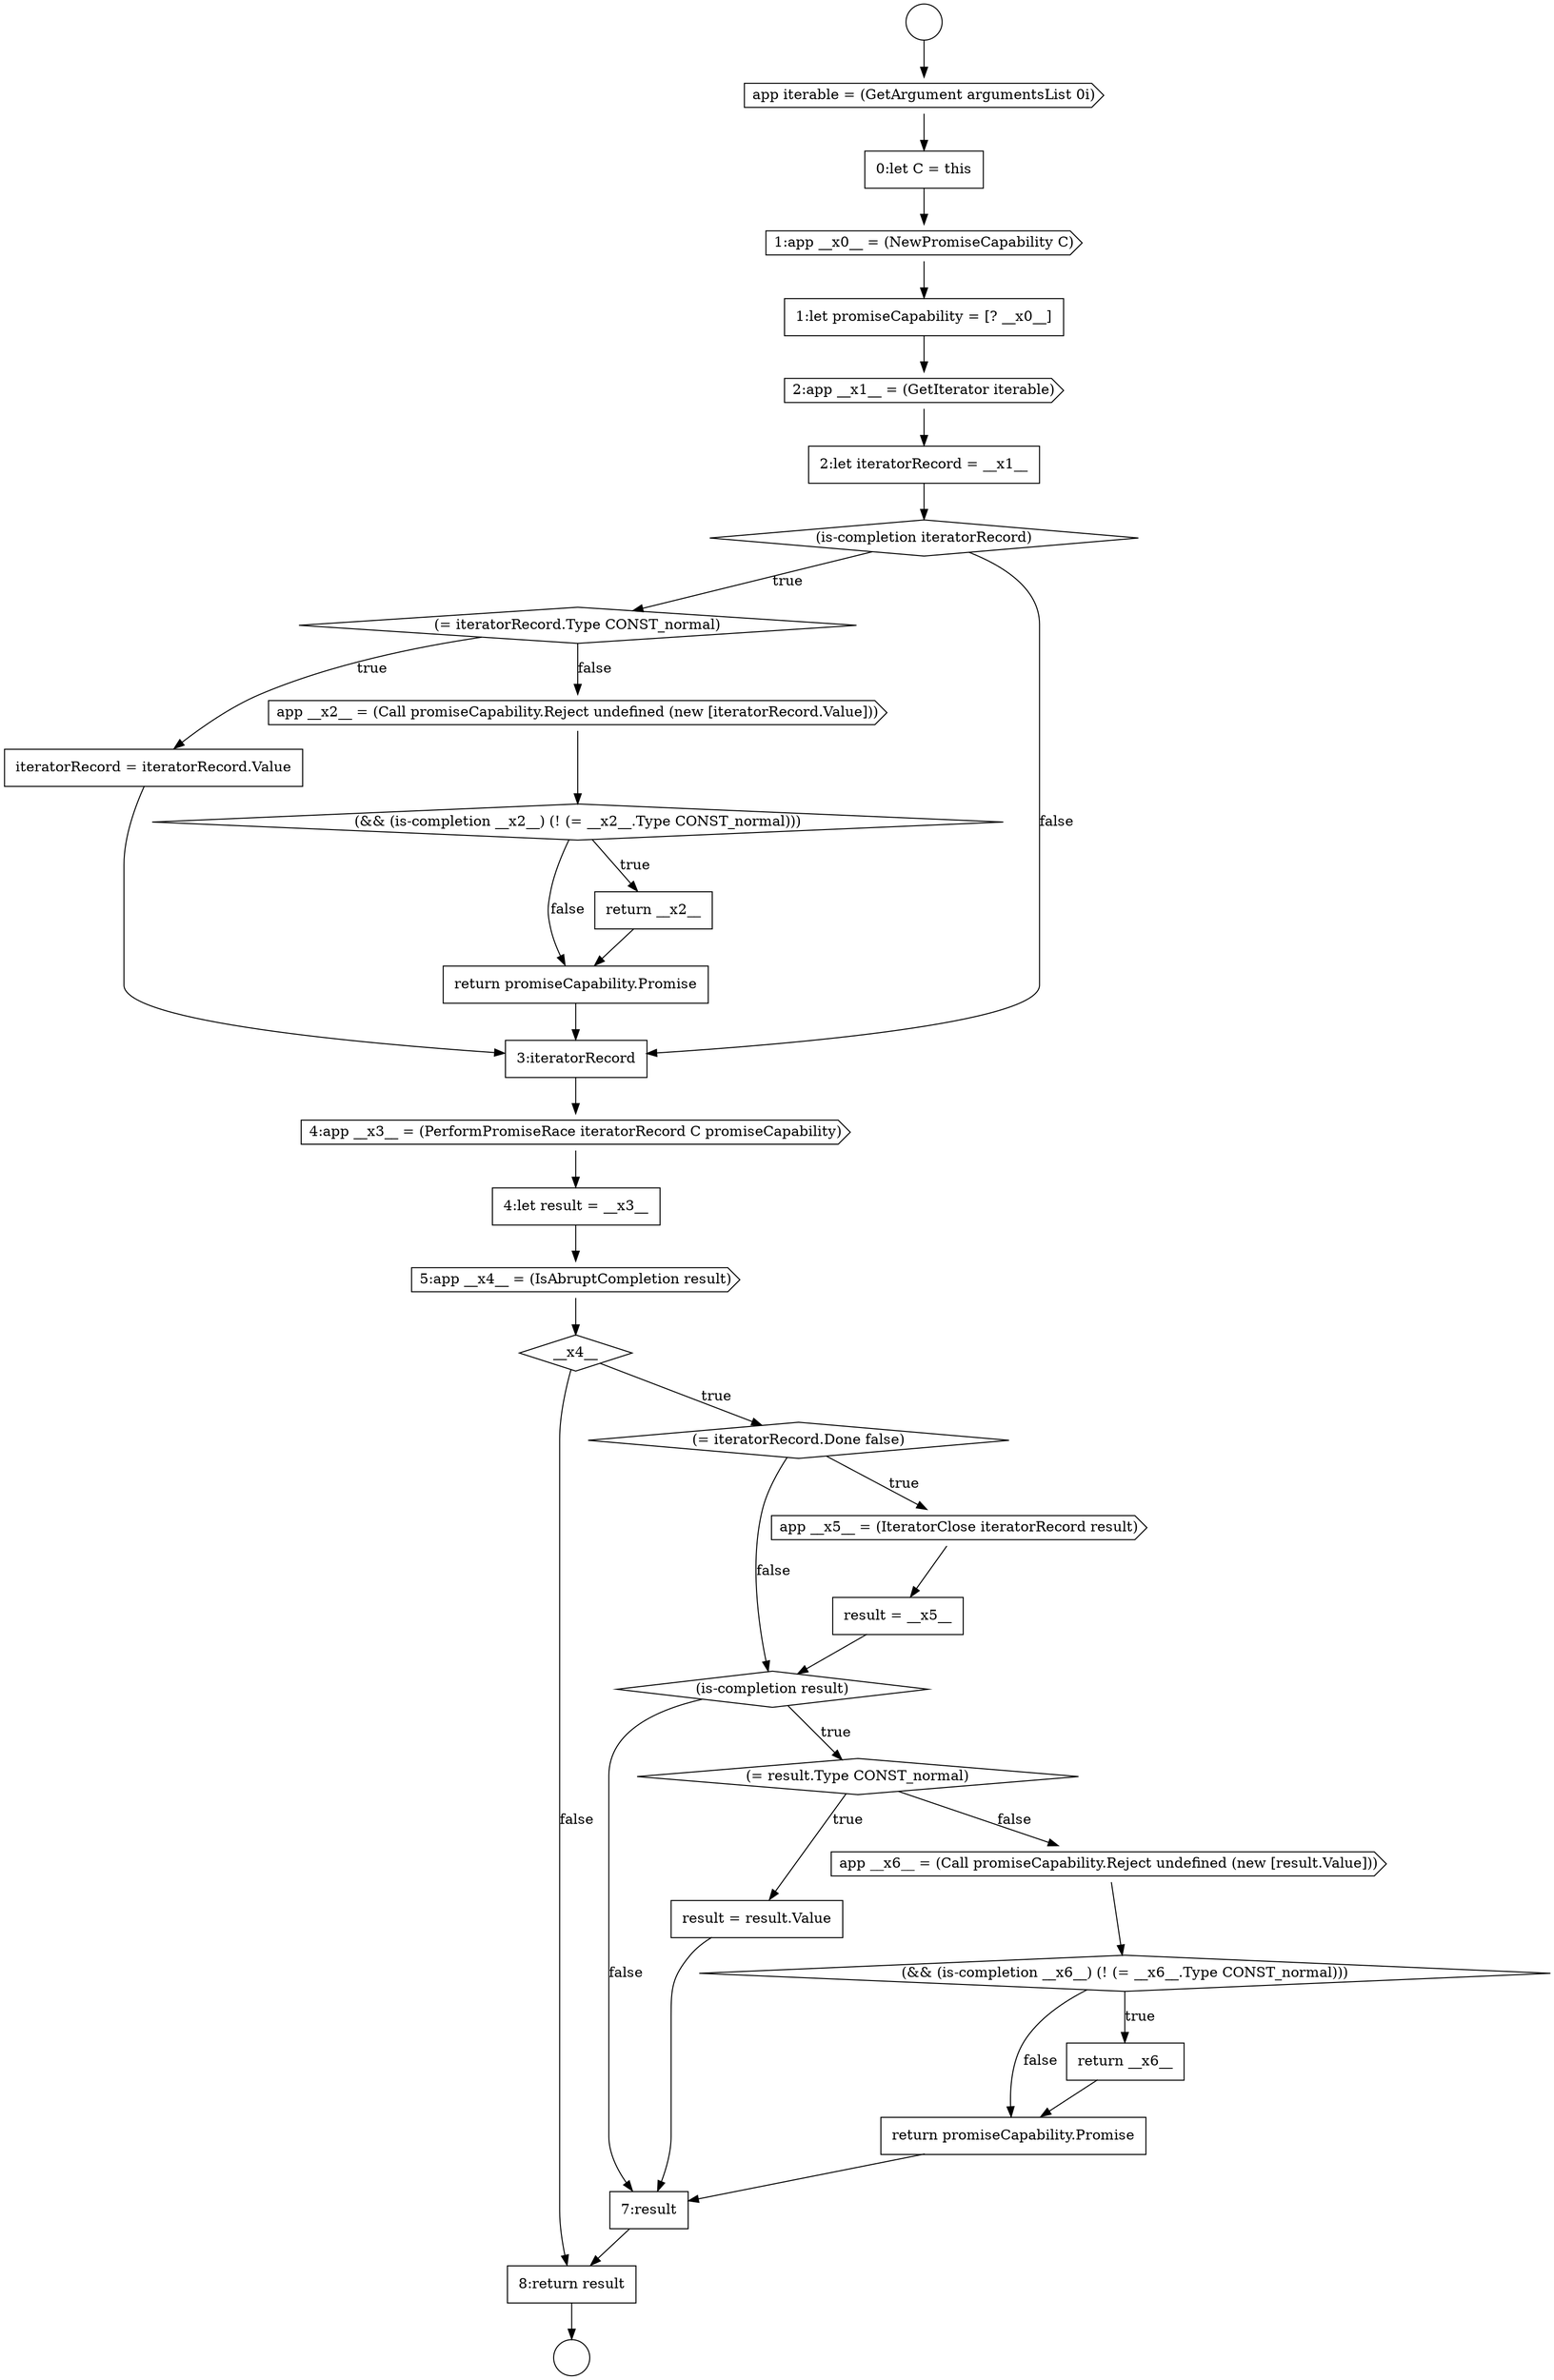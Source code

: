 digraph {
  node18442 [shape=none, margin=0, label=<<font color="black">
    <table border="0" cellborder="1" cellspacing="0" cellpadding="10">
      <tr><td align="left">iteratorRecord = iteratorRecord.Value</td></tr>
    </table>
  </font>> color="black" fillcolor="white" style=filled]
  node18459 [shape=diamond, label=<<font color="black">(&amp;&amp; (is-completion __x6__) (! (= __x6__.Type CONST_normal)))</font>> color="black" fillcolor="white" style=filled]
  node18438 [shape=cds, label=<<font color="black">2:app __x1__ = (GetIterator iterable)</font>> color="black" fillcolor="white" style=filled]
  node18463 [shape=none, margin=0, label=<<font color="black">
    <table border="0" cellborder="1" cellspacing="0" cellpadding="10">
      <tr><td align="left">8:return result</td></tr>
    </table>
  </font>> color="black" fillcolor="white" style=filled]
  node18451 [shape=diamond, label=<<font color="black">__x4__</font>> color="black" fillcolor="white" style=filled]
  node18446 [shape=none, margin=0, label=<<font color="black">
    <table border="0" cellborder="1" cellspacing="0" cellpadding="10">
      <tr><td align="left">return promiseCapability.Promise</td></tr>
    </table>
  </font>> color="black" fillcolor="white" style=filled]
  node18432 [shape=circle label=" " color="black" fillcolor="white" style=filled]
  node18441 [shape=diamond, label=<<font color="black">(= iteratorRecord.Type CONST_normal)</font>> color="black" fillcolor="white" style=filled]
  node18433 [shape=circle label=" " color="black" fillcolor="white" style=filled]
  node18452 [shape=diamond, label=<<font color="black">(= iteratorRecord.Done false)</font>> color="black" fillcolor="white" style=filled]
  node18462 [shape=none, margin=0, label=<<font color="black">
    <table border="0" cellborder="1" cellspacing="0" cellpadding="10">
      <tr><td align="left">7:result</td></tr>
    </table>
  </font>> color="black" fillcolor="white" style=filled]
  node18455 [shape=diamond, label=<<font color="black">(is-completion result)</font>> color="black" fillcolor="white" style=filled]
  node18461 [shape=none, margin=0, label=<<font color="black">
    <table border="0" cellborder="1" cellspacing="0" cellpadding="10">
      <tr><td align="left">return promiseCapability.Promise</td></tr>
    </table>
  </font>> color="black" fillcolor="white" style=filled]
  node18444 [shape=diamond, label=<<font color="black">(&amp;&amp; (is-completion __x2__) (! (= __x2__.Type CONST_normal)))</font>> color="black" fillcolor="white" style=filled]
  node18457 [shape=none, margin=0, label=<<font color="black">
    <table border="0" cellborder="1" cellspacing="0" cellpadding="10">
      <tr><td align="left">result = result.Value</td></tr>
    </table>
  </font>> color="black" fillcolor="white" style=filled]
  node18448 [shape=cds, label=<<font color="black">4:app __x3__ = (PerformPromiseRace iteratorRecord C promiseCapability)</font>> color="black" fillcolor="white" style=filled]
  node18434 [shape=cds, label=<<font color="black">app iterable = (GetArgument argumentsList 0i)</font>> color="black" fillcolor="white" style=filled]
  node18449 [shape=none, margin=0, label=<<font color="black">
    <table border="0" cellborder="1" cellspacing="0" cellpadding="10">
      <tr><td align="left">4:let result = __x3__</td></tr>
    </table>
  </font>> color="black" fillcolor="white" style=filled]
  node18454 [shape=none, margin=0, label=<<font color="black">
    <table border="0" cellborder="1" cellspacing="0" cellpadding="10">
      <tr><td align="left">result = __x5__</td></tr>
    </table>
  </font>> color="black" fillcolor="white" style=filled]
  node18447 [shape=none, margin=0, label=<<font color="black">
    <table border="0" cellborder="1" cellspacing="0" cellpadding="10">
      <tr><td align="left">3:iteratorRecord</td></tr>
    </table>
  </font>> color="black" fillcolor="white" style=filled]
  node18435 [shape=none, margin=0, label=<<font color="black">
    <table border="0" cellborder="1" cellspacing="0" cellpadding="10">
      <tr><td align="left">0:let C = this</td></tr>
    </table>
  </font>> color="black" fillcolor="white" style=filled]
  node18440 [shape=diamond, label=<<font color="black">(is-completion iteratorRecord)</font>> color="black" fillcolor="white" style=filled]
  node18437 [shape=none, margin=0, label=<<font color="black">
    <table border="0" cellborder="1" cellspacing="0" cellpadding="10">
      <tr><td align="left">1:let promiseCapability = [? __x0__]</td></tr>
    </table>
  </font>> color="black" fillcolor="white" style=filled]
  node18436 [shape=cds, label=<<font color="black">1:app __x0__ = (NewPromiseCapability C)</font>> color="black" fillcolor="white" style=filled]
  node18445 [shape=none, margin=0, label=<<font color="black">
    <table border="0" cellborder="1" cellspacing="0" cellpadding="10">
      <tr><td align="left">return __x2__</td></tr>
    </table>
  </font>> color="black" fillcolor="white" style=filled]
  node18458 [shape=cds, label=<<font color="black">app __x6__ = (Call promiseCapability.Reject undefined (new [result.Value]))</font>> color="black" fillcolor="white" style=filled]
  node18439 [shape=none, margin=0, label=<<font color="black">
    <table border="0" cellborder="1" cellspacing="0" cellpadding="10">
      <tr><td align="left">2:let iteratorRecord = __x1__</td></tr>
    </table>
  </font>> color="black" fillcolor="white" style=filled]
  node18456 [shape=diamond, label=<<font color="black">(= result.Type CONST_normal)</font>> color="black" fillcolor="white" style=filled]
  node18443 [shape=cds, label=<<font color="black">app __x2__ = (Call promiseCapability.Reject undefined (new [iteratorRecord.Value]))</font>> color="black" fillcolor="white" style=filled]
  node18460 [shape=none, margin=0, label=<<font color="black">
    <table border="0" cellborder="1" cellspacing="0" cellpadding="10">
      <tr><td align="left">return __x6__</td></tr>
    </table>
  </font>> color="black" fillcolor="white" style=filled]
  node18453 [shape=cds, label=<<font color="black">app __x5__ = (IteratorClose iteratorRecord result)</font>> color="black" fillcolor="white" style=filled]
  node18450 [shape=cds, label=<<font color="black">5:app __x4__ = (IsAbruptCompletion result)</font>> color="black" fillcolor="white" style=filled]
  node18442 -> node18447 [ color="black"]
  node18450 -> node18451 [ color="black"]
  node18435 -> node18436 [ color="black"]
  node18457 -> node18462 [ color="black"]
  node18460 -> node18461 [ color="black"]
  node18455 -> node18456 [label=<<font color="black">true</font>> color="black"]
  node18455 -> node18462 [label=<<font color="black">false</font>> color="black"]
  node18454 -> node18455 [ color="black"]
  node18432 -> node18434 [ color="black"]
  node18461 -> node18462 [ color="black"]
  node18456 -> node18457 [label=<<font color="black">true</font>> color="black"]
  node18456 -> node18458 [label=<<font color="black">false</font>> color="black"]
  node18453 -> node18454 [ color="black"]
  node18452 -> node18453 [label=<<font color="black">true</font>> color="black"]
  node18452 -> node18455 [label=<<font color="black">false</font>> color="black"]
  node18459 -> node18460 [label=<<font color="black">true</font>> color="black"]
  node18459 -> node18461 [label=<<font color="black">false</font>> color="black"]
  node18436 -> node18437 [ color="black"]
  node18437 -> node18438 [ color="black"]
  node18448 -> node18449 [ color="black"]
  node18447 -> node18448 [ color="black"]
  node18449 -> node18450 [ color="black"]
  node18451 -> node18452 [label=<<font color="black">true</font>> color="black"]
  node18451 -> node18463 [label=<<font color="black">false</font>> color="black"]
  node18463 -> node18433 [ color="black"]
  node18434 -> node18435 [ color="black"]
  node18444 -> node18445 [label=<<font color="black">true</font>> color="black"]
  node18444 -> node18446 [label=<<font color="black">false</font>> color="black"]
  node18438 -> node18439 [ color="black"]
  node18441 -> node18442 [label=<<font color="black">true</font>> color="black"]
  node18441 -> node18443 [label=<<font color="black">false</font>> color="black"]
  node18439 -> node18440 [ color="black"]
  node18445 -> node18446 [ color="black"]
  node18443 -> node18444 [ color="black"]
  node18462 -> node18463 [ color="black"]
  node18440 -> node18441 [label=<<font color="black">true</font>> color="black"]
  node18440 -> node18447 [label=<<font color="black">false</font>> color="black"]
  node18446 -> node18447 [ color="black"]
  node18458 -> node18459 [ color="black"]
}
